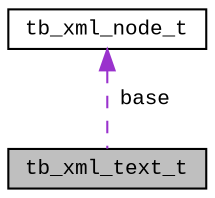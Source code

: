 digraph "tb_xml_text_t"
{
  edge [fontname="CourierNew",fontsize="10",labelfontname="CourierNew",labelfontsize="10"];
  node [fontname="CourierNew",fontsize="10",shape=record];
  Node1 [label="tb_xml_text_t",height=0.2,width=0.4,color="black", fillcolor="grey75", style="filled" fontcolor="black"];
  Node2 -> Node1 [dir="back",color="darkorchid3",fontsize="10",style="dashed",label=" base" ];
  Node2 [label="tb_xml_node_t",height=0.2,width=0.4,color="black", fillcolor="white", style="filled",URL="$d5/d71/structtb__xml__node__t.html",tooltip="the xml node "];
}
